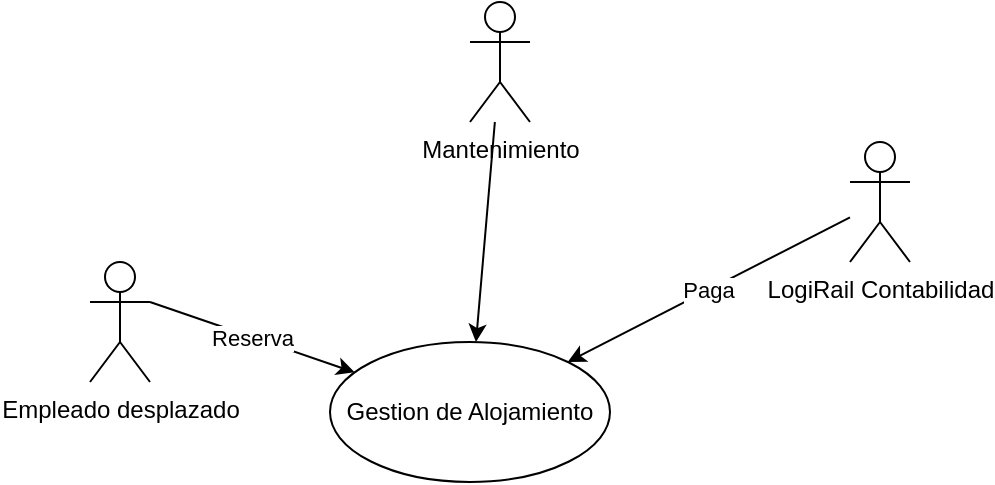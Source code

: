 <mxfile>
    <diagram id="aOW1VwP3nFIIIQuU_SlF" name="Page-1">
        <mxGraphModel dx="942" dy="436" grid="1" gridSize="10" guides="1" tooltips="1" connect="1" arrows="1" fold="1" page="1" pageScale="1" pageWidth="850" pageHeight="1100" background="none" math="0" shadow="0">
            <root>
                <mxCell id="0"/>
                <mxCell id="1" parent="0"/>
                <mxCell id="2" value="Gestion de Alojamiento" style="ellipse;whiteSpace=wrap;html=1;" parent="1" vertex="1">
                    <mxGeometry x="370" y="230" width="140" height="70" as="geometry"/>
                </mxCell>
                <mxCell id="10" value="Reserva" style="edgeStyle=none;html=1;exitX=1;exitY=0.333;exitDx=0;exitDy=0;exitPerimeter=0;" parent="1" source="3" target="2" edge="1">
                    <mxGeometry relative="1" as="geometry"/>
                </mxCell>
                <mxCell id="3" value="Empleado desplazado" style="shape=umlActor;verticalLabelPosition=bottom;verticalAlign=top;html=1;" parent="1" vertex="1">
                    <mxGeometry x="250" y="190" width="30" height="60" as="geometry"/>
                </mxCell>
                <mxCell id="18" style="edgeStyle=none;html=1;" edge="1" parent="1" source="4" target="2">
                    <mxGeometry relative="1" as="geometry"/>
                </mxCell>
                <mxCell id="4" value="Mantenimiento" style="shape=umlActor;verticalLabelPosition=bottom;verticalAlign=top;html=1;" parent="1" vertex="1">
                    <mxGeometry x="440" y="60" width="30" height="60" as="geometry"/>
                </mxCell>
                <mxCell id="20" value="Paga" style="edgeStyle=none;html=1;" edge="1" parent="1" source="11" target="2">
                    <mxGeometry relative="1" as="geometry"/>
                </mxCell>
                <mxCell id="11" value="LogiRail Contabilidad" style="shape=umlActor;verticalLabelPosition=bottom;verticalAlign=top;html=1;" parent="1" vertex="1">
                    <mxGeometry x="630" y="130" width="30" height="60" as="geometry"/>
                </mxCell>
            </root>
        </mxGraphModel>
    </diagram>
</mxfile>